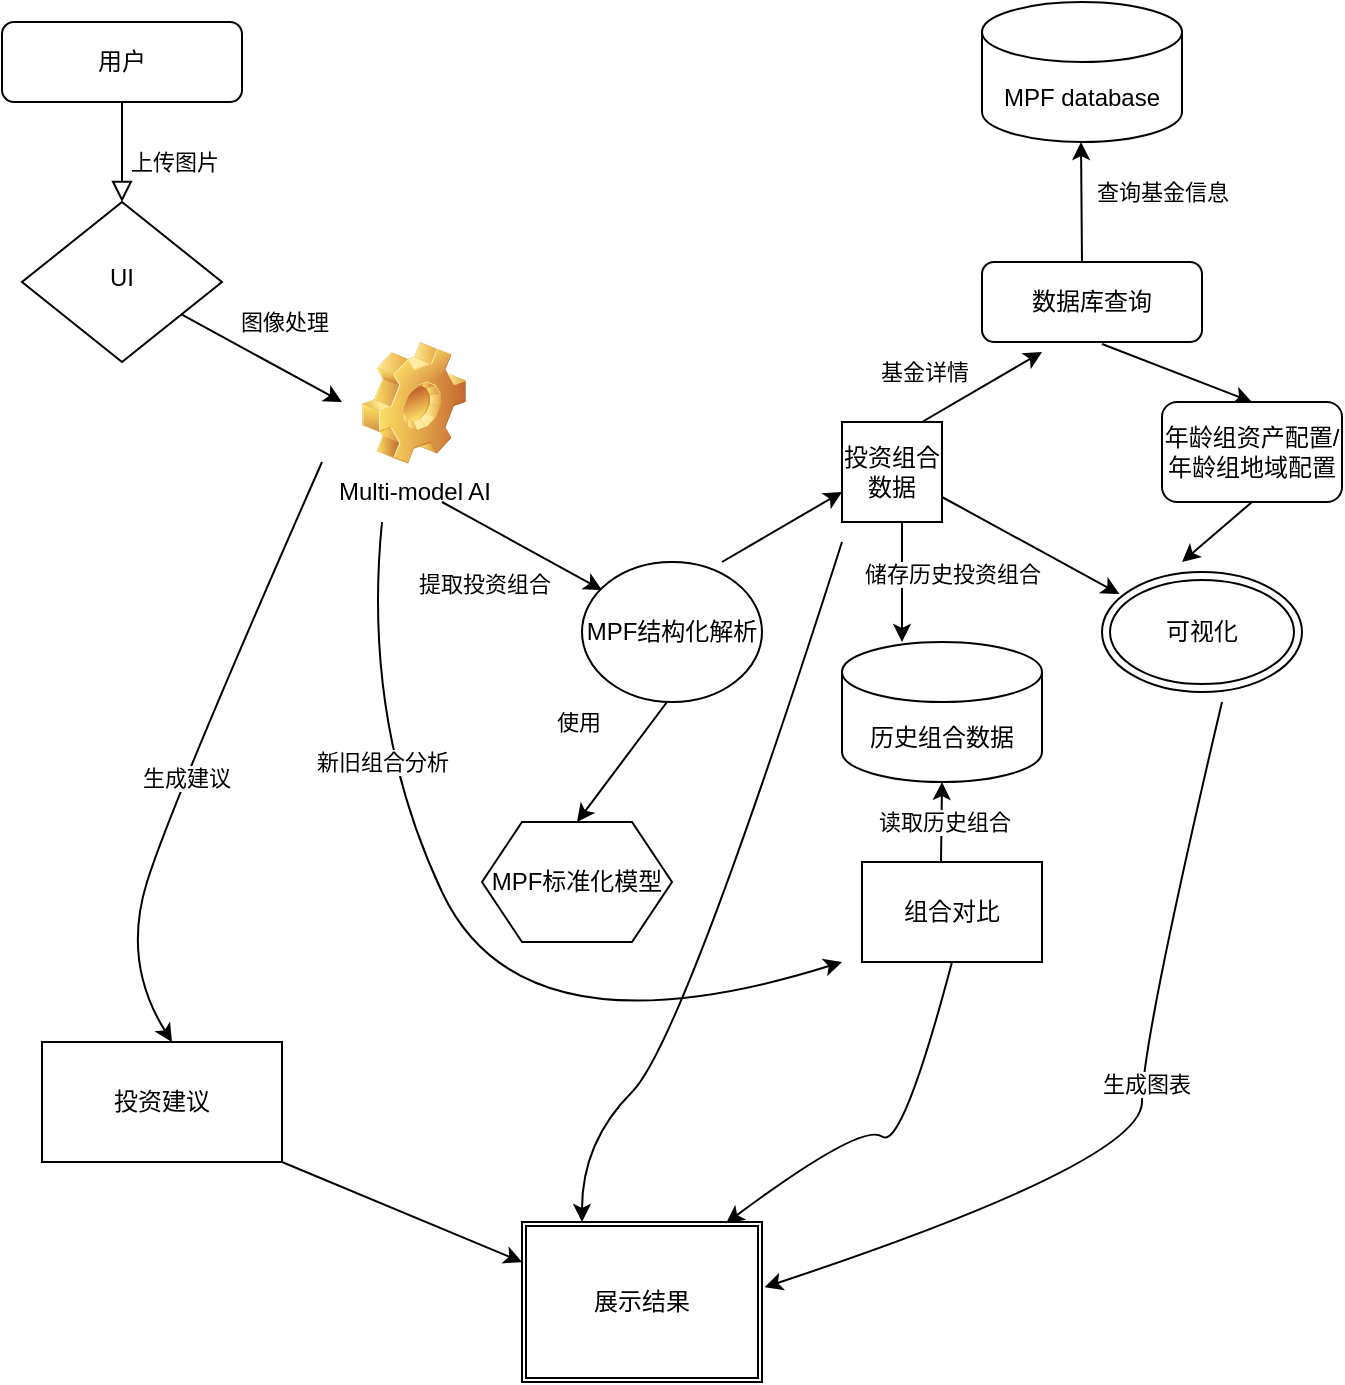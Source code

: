 <mxfile version="26.1.0">
  <diagram id="C5RBs43oDa-KdzZeNtuy" name="Page-1">
    <mxGraphModel dx="1048" dy="561" grid="1" gridSize="10" guides="1" tooltips="1" connect="1" arrows="1" fold="1" page="1" pageScale="1" pageWidth="827" pageHeight="1169" math="0" shadow="0">
      <root>
        <mxCell id="WIyWlLk6GJQsqaUBKTNV-0" />
        <mxCell id="WIyWlLk6GJQsqaUBKTNV-1" parent="WIyWlLk6GJQsqaUBKTNV-0" />
        <mxCell id="WIyWlLk6GJQsqaUBKTNV-2" value="" style="rounded=0;html=1;jettySize=auto;orthogonalLoop=1;fontSize=11;endArrow=block;endFill=0;endSize=8;strokeWidth=1;shadow=0;labelBackgroundColor=none;edgeStyle=orthogonalEdgeStyle;" parent="WIyWlLk6GJQsqaUBKTNV-1" source="WIyWlLk6GJQsqaUBKTNV-3" target="WIyWlLk6GJQsqaUBKTNV-6" edge="1">
          <mxGeometry relative="1" as="geometry" />
        </mxCell>
        <mxCell id="fmTlT0jWLPWlHy0CsH2C-0" value="上传图片" style="edgeLabel;html=1;align=center;verticalAlign=middle;resizable=0;points=[];" vertex="1" connectable="0" parent="WIyWlLk6GJQsqaUBKTNV-2">
          <mxGeometry x="0.2" y="-1" relative="1" as="geometry">
            <mxPoint x="27" as="offset" />
          </mxGeometry>
        </mxCell>
        <mxCell id="WIyWlLk6GJQsqaUBKTNV-3" value="用户" style="rounded=1;whiteSpace=wrap;html=1;fontSize=12;glass=0;strokeWidth=1;shadow=0;" parent="WIyWlLk6GJQsqaUBKTNV-1" vertex="1">
          <mxGeometry x="50" y="70" width="120" height="40" as="geometry" />
        </mxCell>
        <mxCell id="WIyWlLk6GJQsqaUBKTNV-6" value="UI" style="rhombus;whiteSpace=wrap;html=1;shadow=0;fontFamily=Helvetica;fontSize=12;align=center;strokeWidth=1;spacing=6;spacingTop=-4;" parent="WIyWlLk6GJQsqaUBKTNV-1" vertex="1">
          <mxGeometry x="60" y="160" width="100" height="80" as="geometry" />
        </mxCell>
        <mxCell id="fmTlT0jWLPWlHy0CsH2C-2" value="Multi-model AI" style="shape=image;html=1;verticalLabelPosition=bottom;verticalAlign=top;imageAspect=1;aspect=fixed;image=img/clipart/Gear_128x128.png" vertex="1" parent="WIyWlLk6GJQsqaUBKTNV-1">
          <mxGeometry x="230" y="230" width="52" height="61" as="geometry" />
        </mxCell>
        <mxCell id="fmTlT0jWLPWlHy0CsH2C-8" value="" style="endArrow=classic;html=1;rounded=0;" edge="1" parent="WIyWlLk6GJQsqaUBKTNV-1" source="WIyWlLk6GJQsqaUBKTNV-6">
          <mxGeometry width="50" height="50" relative="1" as="geometry">
            <mxPoint x="150" y="240" as="sourcePoint" />
            <mxPoint x="220" y="260" as="targetPoint" />
            <Array as="points">
              <mxPoint x="220" y="260" />
            </Array>
          </mxGeometry>
        </mxCell>
        <mxCell id="fmTlT0jWLPWlHy0CsH2C-10" value="图像处理" style="edgeLabel;html=1;align=center;verticalAlign=middle;resizable=0;points=[];" vertex="1" connectable="0" parent="fmTlT0jWLPWlHy0CsH2C-8">
          <mxGeometry x="0.077" y="-1" relative="1" as="geometry">
            <mxPoint x="8" y="-21" as="offset" />
          </mxGeometry>
        </mxCell>
        <mxCell id="fmTlT0jWLPWlHy0CsH2C-11" value="MPF database" style="shape=cylinder3;whiteSpace=wrap;html=1;boundedLbl=1;backgroundOutline=1;size=15;" vertex="1" parent="WIyWlLk6GJQsqaUBKTNV-1">
          <mxGeometry x="540" y="60" width="100" height="70" as="geometry" />
        </mxCell>
        <mxCell id="fmTlT0jWLPWlHy0CsH2C-15" value="数据库查询" style="rounded=1;whiteSpace=wrap;html=1;" vertex="1" parent="WIyWlLk6GJQsqaUBKTNV-1">
          <mxGeometry x="540" y="190" width="110" height="40" as="geometry" />
        </mxCell>
        <mxCell id="fmTlT0jWLPWlHy0CsH2C-18" value="" style="endArrow=classic;html=1;rounded=0;" edge="1" parent="WIyWlLk6GJQsqaUBKTNV-1">
          <mxGeometry width="50" height="50" relative="1" as="geometry">
            <mxPoint x="510" y="270" as="sourcePoint" />
            <mxPoint x="570" y="235" as="targetPoint" />
          </mxGeometry>
        </mxCell>
        <mxCell id="fmTlT0jWLPWlHy0CsH2C-30" value="基金详情" style="edgeLabel;html=1;align=center;verticalAlign=middle;resizable=0;points=[];" vertex="1" connectable="0" parent="fmTlT0jWLPWlHy0CsH2C-18">
          <mxGeometry x="-0.01" y="-2" relative="1" as="geometry">
            <mxPoint x="-30" y="-10" as="offset" />
          </mxGeometry>
        </mxCell>
        <mxCell id="fmTlT0jWLPWlHy0CsH2C-19" value="投资组合数据" style="whiteSpace=wrap;html=1;aspect=fixed;" vertex="1" parent="WIyWlLk6GJQsqaUBKTNV-1">
          <mxGeometry x="470" y="270" width="50" height="50" as="geometry" />
        </mxCell>
        <mxCell id="fmTlT0jWLPWlHy0CsH2C-20" value="MPF结构化解析" style="ellipse;whiteSpace=wrap;html=1;" vertex="1" parent="WIyWlLk6GJQsqaUBKTNV-1">
          <mxGeometry x="340" y="340" width="90" height="70" as="geometry" />
        </mxCell>
        <mxCell id="fmTlT0jWLPWlHy0CsH2C-21" value="" style="endArrow=classic;html=1;rounded=0;" edge="1" parent="WIyWlLk6GJQsqaUBKTNV-1">
          <mxGeometry width="50" height="50" relative="1" as="geometry">
            <mxPoint x="410" y="340" as="sourcePoint" />
            <mxPoint x="470" y="305" as="targetPoint" />
          </mxGeometry>
        </mxCell>
        <mxCell id="fmTlT0jWLPWlHy0CsH2C-22" value="" style="endArrow=classic;html=1;rounded=0;" edge="1" parent="WIyWlLk6GJQsqaUBKTNV-1">
          <mxGeometry width="50" height="50" relative="1" as="geometry">
            <mxPoint x="270" y="310" as="sourcePoint" />
            <mxPoint x="350" y="354" as="targetPoint" />
            <Array as="points">
              <mxPoint x="350" y="354" />
            </Array>
          </mxGeometry>
        </mxCell>
        <mxCell id="fmTlT0jWLPWlHy0CsH2C-23" value="提取投资组合" style="edgeLabel;html=1;align=center;verticalAlign=middle;resizable=0;points=[];" vertex="1" connectable="0" parent="fmTlT0jWLPWlHy0CsH2C-22">
          <mxGeometry x="0.077" y="-1" relative="1" as="geometry">
            <mxPoint x="-22" y="16" as="offset" />
          </mxGeometry>
        </mxCell>
        <mxCell id="fmTlT0jWLPWlHy0CsH2C-25" value="MPF标准化模型" style="shape=hexagon;perimeter=hexagonPerimeter2;whiteSpace=wrap;html=1;fixedSize=1;" vertex="1" parent="WIyWlLk6GJQsqaUBKTNV-1">
          <mxGeometry x="290" y="470" width="95" height="60" as="geometry" />
        </mxCell>
        <mxCell id="fmTlT0jWLPWlHy0CsH2C-26" value="" style="endArrow=classic;html=1;rounded=0;entryX=0.5;entryY=0;entryDx=0;entryDy=0;" edge="1" parent="WIyWlLk6GJQsqaUBKTNV-1" target="fmTlT0jWLPWlHy0CsH2C-25">
          <mxGeometry width="50" height="50" relative="1" as="geometry">
            <mxPoint x="382.5" y="410" as="sourcePoint" />
            <mxPoint x="382" y="470" as="targetPoint" />
          </mxGeometry>
        </mxCell>
        <mxCell id="fmTlT0jWLPWlHy0CsH2C-27" value="使用" style="edgeLabel;html=1;align=center;verticalAlign=middle;resizable=0;points=[];" vertex="1" connectable="0" parent="fmTlT0jWLPWlHy0CsH2C-26">
          <mxGeometry x="-0.367" relative="1" as="geometry">
            <mxPoint x="-31" y="-9" as="offset" />
          </mxGeometry>
        </mxCell>
        <mxCell id="fmTlT0jWLPWlHy0CsH2C-28" value="" style="endArrow=classic;html=1;rounded=0;" edge="1" parent="WIyWlLk6GJQsqaUBKTNV-1">
          <mxGeometry width="50" height="50" relative="1" as="geometry">
            <mxPoint x="590" y="190" as="sourcePoint" />
            <mxPoint x="589.5" y="130" as="targetPoint" />
          </mxGeometry>
        </mxCell>
        <mxCell id="fmTlT0jWLPWlHy0CsH2C-29" value="查询基金信息" style="edgeLabel;html=1;align=center;verticalAlign=middle;resizable=0;points=[];" vertex="1" connectable="0" parent="fmTlT0jWLPWlHy0CsH2C-28">
          <mxGeometry x="0.188" y="-3" relative="1" as="geometry">
            <mxPoint x="37" as="offset" />
          </mxGeometry>
        </mxCell>
        <mxCell id="fmTlT0jWLPWlHy0CsH2C-36" value="历史组合数据" style="shape=cylinder3;whiteSpace=wrap;html=1;boundedLbl=1;backgroundOutline=1;size=15;" vertex="1" parent="WIyWlLk6GJQsqaUBKTNV-1">
          <mxGeometry x="470" y="380" width="100" height="70" as="geometry" />
        </mxCell>
        <mxCell id="fmTlT0jWLPWlHy0CsH2C-37" value="" style="endArrow=classic;html=1;rounded=0;" edge="1" parent="WIyWlLk6GJQsqaUBKTNV-1">
          <mxGeometry width="50" height="50" relative="1" as="geometry">
            <mxPoint x="500" y="320" as="sourcePoint" />
            <mxPoint x="500" y="380" as="targetPoint" />
          </mxGeometry>
        </mxCell>
        <mxCell id="fmTlT0jWLPWlHy0CsH2C-38" value="储存历史投资组合" style="edgeLabel;html=1;align=center;verticalAlign=middle;resizable=0;points=[];" vertex="1" connectable="0" parent="fmTlT0jWLPWlHy0CsH2C-37">
          <mxGeometry x="-0.489" y="1" relative="1" as="geometry">
            <mxPoint x="24" y="10" as="offset" />
          </mxGeometry>
        </mxCell>
        <mxCell id="fmTlT0jWLPWlHy0CsH2C-39" value="" style="endArrow=classic;html=1;rounded=0;" edge="1" parent="WIyWlLk6GJQsqaUBKTNV-1">
          <mxGeometry width="50" height="50" relative="1" as="geometry">
            <mxPoint x="519.5" y="490" as="sourcePoint" />
            <mxPoint x="520" y="450" as="targetPoint" />
          </mxGeometry>
        </mxCell>
        <mxCell id="fmTlT0jWLPWlHy0CsH2C-42" value="读取历史组合" style="edgeLabel;html=1;align=center;verticalAlign=middle;resizable=0;points=[];" vertex="1" connectable="0" parent="fmTlT0jWLPWlHy0CsH2C-39">
          <mxGeometry x="0.034" y="-1" relative="1" as="geometry">
            <mxPoint as="offset" />
          </mxGeometry>
        </mxCell>
        <mxCell id="fmTlT0jWLPWlHy0CsH2C-40" value="组合对比" style="rounded=0;whiteSpace=wrap;html=1;" vertex="1" parent="WIyWlLk6GJQsqaUBKTNV-1">
          <mxGeometry x="480" y="490" width="90" height="50" as="geometry" />
        </mxCell>
        <mxCell id="fmTlT0jWLPWlHy0CsH2C-43" value="" style="curved=1;endArrow=classic;html=1;rounded=0;" edge="1" parent="WIyWlLk6GJQsqaUBKTNV-1">
          <mxGeometry width="50" height="50" relative="1" as="geometry">
            <mxPoint x="240" y="320" as="sourcePoint" />
            <mxPoint x="470" y="540" as="targetPoint" />
            <Array as="points">
              <mxPoint x="230" y="420" />
              <mxPoint x="310" y="590" />
            </Array>
          </mxGeometry>
        </mxCell>
        <mxCell id="fmTlT0jWLPWlHy0CsH2C-44" value="新旧组合分析" style="edgeLabel;html=1;align=center;verticalAlign=middle;resizable=0;points=[];" vertex="1" connectable="0" parent="fmTlT0jWLPWlHy0CsH2C-43">
          <mxGeometry x="-0.224" y="-1" relative="1" as="geometry">
            <mxPoint x="-22" y="-50" as="offset" />
          </mxGeometry>
        </mxCell>
        <mxCell id="fmTlT0jWLPWlHy0CsH2C-47" value="" style="endArrow=classic;html=1;rounded=0;entryX=0.5;entryY=0;entryDx=0;entryDy=0;" edge="1" parent="WIyWlLk6GJQsqaUBKTNV-1" target="fmTlT0jWLPWlHy0CsH2C-48">
          <mxGeometry width="50" height="50" relative="1" as="geometry">
            <mxPoint x="600" y="231" as="sourcePoint" />
            <mxPoint x="600" y="270" as="targetPoint" />
            <Array as="points" />
          </mxGeometry>
        </mxCell>
        <mxCell id="fmTlT0jWLPWlHy0CsH2C-48" value="年龄组资产配置/年龄组地域配置" style="rounded=1;whiteSpace=wrap;html=1;" vertex="1" parent="WIyWlLk6GJQsqaUBKTNV-1">
          <mxGeometry x="630" y="260" width="90" height="50" as="geometry" />
        </mxCell>
        <mxCell id="fmTlT0jWLPWlHy0CsH2C-49" value="可视化" style="ellipse;shape=doubleEllipse;whiteSpace=wrap;html=1;" vertex="1" parent="WIyWlLk6GJQsqaUBKTNV-1">
          <mxGeometry x="600" y="345" width="100" height="60" as="geometry" />
        </mxCell>
        <mxCell id="fmTlT0jWLPWlHy0CsH2C-50" value="" style="endArrow=classic;html=1;rounded=0;entryX=0.087;entryY=0.183;entryDx=0;entryDy=0;entryPerimeter=0;exitX=1;exitY=0.75;exitDx=0;exitDy=0;" edge="1" parent="WIyWlLk6GJQsqaUBKTNV-1" source="fmTlT0jWLPWlHy0CsH2C-19" target="fmTlT0jWLPWlHy0CsH2C-49">
          <mxGeometry width="50" height="50" relative="1" as="geometry">
            <mxPoint x="550" y="310" as="sourcePoint" />
            <mxPoint x="600" y="260" as="targetPoint" />
          </mxGeometry>
        </mxCell>
        <mxCell id="fmTlT0jWLPWlHy0CsH2C-51" value="" style="endArrow=classic;html=1;rounded=0;exitX=0.5;exitY=1;exitDx=0;exitDy=0;" edge="1" parent="WIyWlLk6GJQsqaUBKTNV-1" source="fmTlT0jWLPWlHy0CsH2C-48">
          <mxGeometry width="50" height="50" relative="1" as="geometry">
            <mxPoint x="560" y="300" as="sourcePoint" />
            <mxPoint x="640" y="340" as="targetPoint" />
          </mxGeometry>
        </mxCell>
        <mxCell id="fmTlT0jWLPWlHy0CsH2C-53" value="展示结果" style="shape=ext;double=1;rounded=0;whiteSpace=wrap;html=1;" vertex="1" parent="WIyWlLk6GJQsqaUBKTNV-1">
          <mxGeometry x="310" y="670" width="120" height="80" as="geometry" />
        </mxCell>
        <mxCell id="fmTlT0jWLPWlHy0CsH2C-54" value="" style="curved=1;endArrow=classic;html=1;rounded=0;entryX=0.85;entryY=0.008;entryDx=0;entryDy=0;entryPerimeter=0;exitX=0.5;exitY=1;exitDx=0;exitDy=0;" edge="1" parent="WIyWlLk6GJQsqaUBKTNV-1" source="fmTlT0jWLPWlHy0CsH2C-40" target="fmTlT0jWLPWlHy0CsH2C-53">
          <mxGeometry width="50" height="50" relative="1" as="geometry">
            <mxPoint x="450" y="634.5" as="sourcePoint" />
            <mxPoint x="500" y="584.5" as="targetPoint" />
            <Array as="points">
              <mxPoint x="500" y="634.5" />
              <mxPoint x="480" y="620" />
            </Array>
          </mxGeometry>
        </mxCell>
        <mxCell id="fmTlT0jWLPWlHy0CsH2C-55" value="" style="curved=1;endArrow=classic;html=1;rounded=0;entryX=1.011;entryY=0.408;entryDx=0;entryDy=0;entryPerimeter=0;exitX=0.6;exitY=1.083;exitDx=0;exitDy=0;exitPerimeter=0;" edge="1" parent="WIyWlLk6GJQsqaUBKTNV-1" source="fmTlT0jWLPWlHy0CsH2C-49" target="fmTlT0jWLPWlHy0CsH2C-53">
          <mxGeometry width="50" height="50" relative="1" as="geometry">
            <mxPoint x="570" y="580" as="sourcePoint" />
            <mxPoint x="620" y="530" as="targetPoint" />
            <Array as="points">
              <mxPoint x="620" y="580" />
              <mxPoint x="620" y="640" />
            </Array>
          </mxGeometry>
        </mxCell>
        <mxCell id="fmTlT0jWLPWlHy0CsH2C-56" value="生成图表" style="edgeLabel;html=1;align=center;verticalAlign=middle;resizable=0;points=[];" vertex="1" connectable="0" parent="fmTlT0jWLPWlHy0CsH2C-55">
          <mxGeometry x="-0.099" y="2" relative="1" as="geometry">
            <mxPoint as="offset" />
          </mxGeometry>
        </mxCell>
        <mxCell id="fmTlT0jWLPWlHy0CsH2C-58" value="" style="curved=1;endArrow=classic;html=1;rounded=0;" edge="1" parent="WIyWlLk6GJQsqaUBKTNV-1">
          <mxGeometry width="50" height="50" relative="1" as="geometry">
            <mxPoint x="210" y="290" as="sourcePoint" />
            <mxPoint x="135" y="580" as="targetPoint" />
            <Array as="points">
              <mxPoint x="135" y="460" />
              <mxPoint x="110" y="540" />
            </Array>
          </mxGeometry>
        </mxCell>
        <mxCell id="fmTlT0jWLPWlHy0CsH2C-59" value="生成建议" style="edgeLabel;html=1;align=center;verticalAlign=middle;resizable=0;points=[];" vertex="1" connectable="0" parent="fmTlT0jWLPWlHy0CsH2C-58">
          <mxGeometry x="0.084" y="1" relative="1" as="geometry">
            <mxPoint as="offset" />
          </mxGeometry>
        </mxCell>
        <mxCell id="fmTlT0jWLPWlHy0CsH2C-60" value="投资建议" style="rounded=0;whiteSpace=wrap;html=1;" vertex="1" parent="WIyWlLk6GJQsqaUBKTNV-1">
          <mxGeometry x="70" y="580" width="120" height="60" as="geometry" />
        </mxCell>
        <mxCell id="fmTlT0jWLPWlHy0CsH2C-61" value="" style="endArrow=classic;html=1;rounded=0;exitX=1;exitY=1;exitDx=0;exitDy=0;entryX=0;entryY=0.25;entryDx=0;entryDy=0;" edge="1" parent="WIyWlLk6GJQsqaUBKTNV-1" source="fmTlT0jWLPWlHy0CsH2C-60" target="fmTlT0jWLPWlHy0CsH2C-53">
          <mxGeometry width="50" height="50" relative="1" as="geometry">
            <mxPoint x="220" y="720" as="sourcePoint" />
            <mxPoint x="270" y="670" as="targetPoint" />
          </mxGeometry>
        </mxCell>
        <mxCell id="fmTlT0jWLPWlHy0CsH2C-63" value="" style="curved=1;endArrow=classic;html=1;rounded=0;entryX=0.25;entryY=0;entryDx=0;entryDy=0;" edge="1" parent="WIyWlLk6GJQsqaUBKTNV-1" target="fmTlT0jWLPWlHy0CsH2C-53">
          <mxGeometry width="50" height="50" relative="1" as="geometry">
            <mxPoint x="470" y="330" as="sourcePoint" />
            <mxPoint x="390" y="630" as="targetPoint" />
            <Array as="points">
              <mxPoint x="390" y="580" />
              <mxPoint x="340" y="630" />
            </Array>
          </mxGeometry>
        </mxCell>
      </root>
    </mxGraphModel>
  </diagram>
</mxfile>

